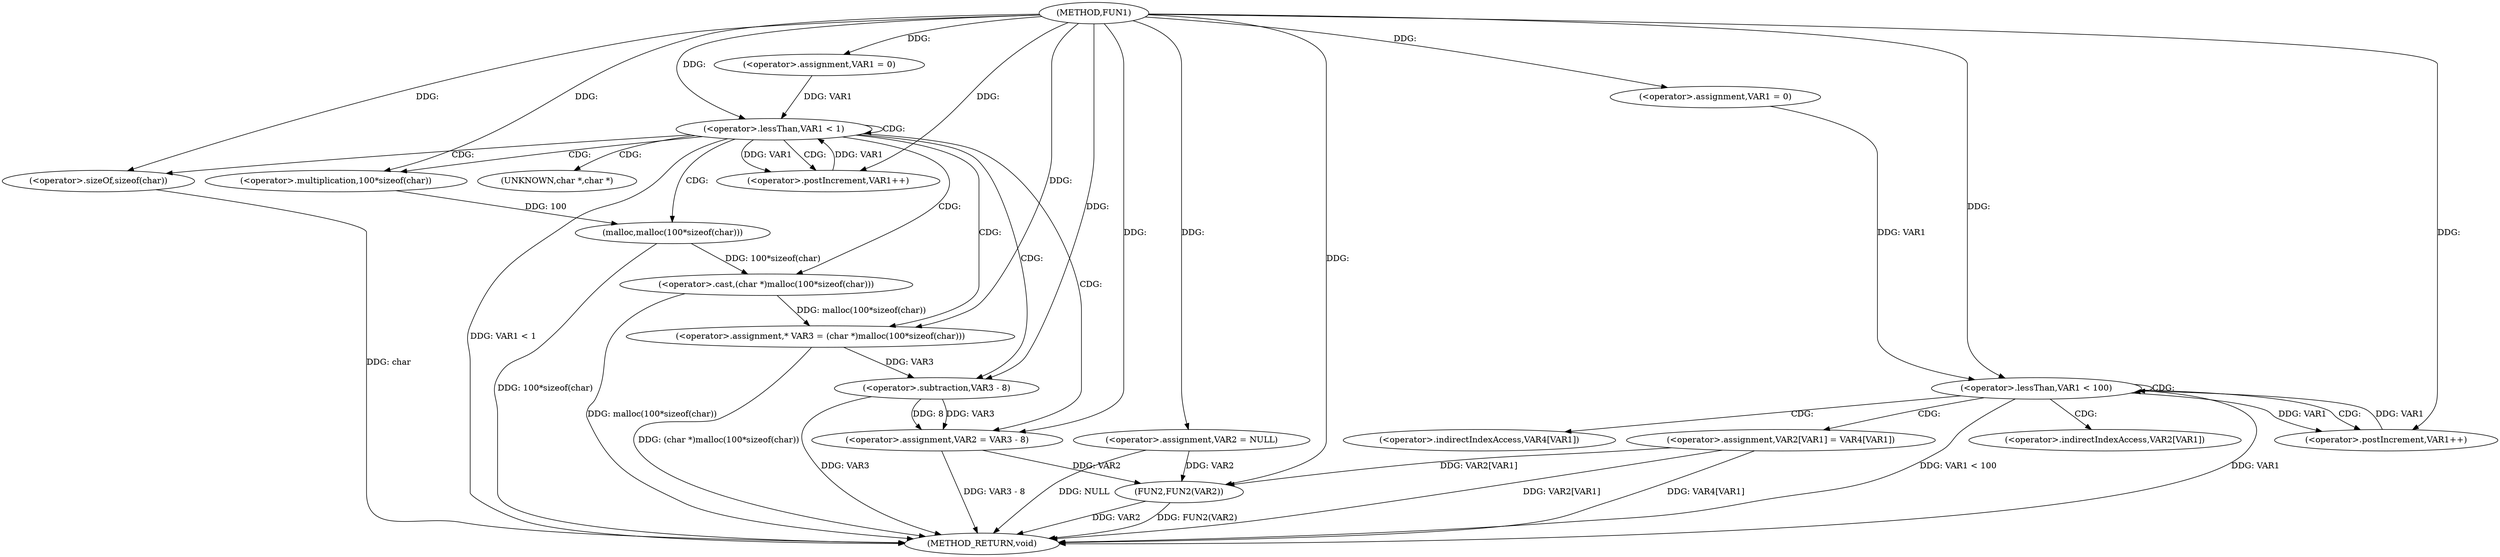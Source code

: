 digraph FUN1 {  
"1000100" [label = "(METHOD,FUN1)" ]
"1000155" [label = "(METHOD_RETURN,void)" ]
"1000104" [label = "(<operator>.assignment,VAR2 = NULL)" ]
"1000108" [label = "(<operator>.assignment,VAR1 = 0)" ]
"1000111" [label = "(<operator>.lessThan,VAR1 < 1)" ]
"1000114" [label = "(<operator>.postIncrement,VAR1++)" ]
"1000119" [label = "(<operator>.assignment,* VAR3 = (char *)malloc(100*sizeof(char)))" ]
"1000121" [label = "(<operator>.cast,(char *)malloc(100*sizeof(char)))" ]
"1000123" [label = "(malloc,malloc(100*sizeof(char)))" ]
"1000124" [label = "(<operator>.multiplication,100*sizeof(char))" ]
"1000126" [label = "(<operator>.sizeOf,sizeof(char))" ]
"1000128" [label = "(<operator>.assignment,VAR2 = VAR3 - 8)" ]
"1000130" [label = "(<operator>.subtraction,VAR3 - 8)" ]
"1000137" [label = "(<operator>.assignment,VAR1 = 0)" ]
"1000140" [label = "(<operator>.lessThan,VAR1 < 100)" ]
"1000143" [label = "(<operator>.postIncrement,VAR1++)" ]
"1000146" [label = "(<operator>.assignment,VAR2[VAR1] = VAR4[VAR1])" ]
"1000153" [label = "(FUN2,FUN2(VAR2))" ]
"1000122" [label = "(UNKNOWN,char *,char *)" ]
"1000147" [label = "(<operator>.indirectIndexAccess,VAR2[VAR1])" ]
"1000150" [label = "(<operator>.indirectIndexAccess,VAR4[VAR1])" ]
  "1000140" -> "1000155"  [ label = "DDG: VAR1 < 100"] 
  "1000119" -> "1000155"  [ label = "DDG: (char *)malloc(100*sizeof(char))"] 
  "1000153" -> "1000155"  [ label = "DDG: VAR2"] 
  "1000146" -> "1000155"  [ label = "DDG: VAR4[VAR1]"] 
  "1000128" -> "1000155"  [ label = "DDG: VAR3 - 8"] 
  "1000121" -> "1000155"  [ label = "DDG: malloc(100*sizeof(char))"] 
  "1000140" -> "1000155"  [ label = "DDG: VAR1"] 
  "1000126" -> "1000155"  [ label = "DDG: char"] 
  "1000153" -> "1000155"  [ label = "DDG: FUN2(VAR2)"] 
  "1000146" -> "1000155"  [ label = "DDG: VAR2[VAR1]"] 
  "1000111" -> "1000155"  [ label = "DDG: VAR1 < 1"] 
  "1000104" -> "1000155"  [ label = "DDG: NULL"] 
  "1000130" -> "1000155"  [ label = "DDG: VAR3"] 
  "1000123" -> "1000155"  [ label = "DDG: 100*sizeof(char)"] 
  "1000100" -> "1000104"  [ label = "DDG: "] 
  "1000100" -> "1000108"  [ label = "DDG: "] 
  "1000114" -> "1000111"  [ label = "DDG: VAR1"] 
  "1000108" -> "1000111"  [ label = "DDG: VAR1"] 
  "1000100" -> "1000111"  [ label = "DDG: "] 
  "1000111" -> "1000114"  [ label = "DDG: VAR1"] 
  "1000100" -> "1000114"  [ label = "DDG: "] 
  "1000121" -> "1000119"  [ label = "DDG: malloc(100*sizeof(char))"] 
  "1000100" -> "1000119"  [ label = "DDG: "] 
  "1000123" -> "1000121"  [ label = "DDG: 100*sizeof(char)"] 
  "1000124" -> "1000123"  [ label = "DDG: 100"] 
  "1000100" -> "1000124"  [ label = "DDG: "] 
  "1000100" -> "1000126"  [ label = "DDG: "] 
  "1000130" -> "1000128"  [ label = "DDG: VAR3"] 
  "1000130" -> "1000128"  [ label = "DDG: 8"] 
  "1000100" -> "1000128"  [ label = "DDG: "] 
  "1000119" -> "1000130"  [ label = "DDG: VAR3"] 
  "1000100" -> "1000130"  [ label = "DDG: "] 
  "1000100" -> "1000137"  [ label = "DDG: "] 
  "1000143" -> "1000140"  [ label = "DDG: VAR1"] 
  "1000137" -> "1000140"  [ label = "DDG: VAR1"] 
  "1000100" -> "1000140"  [ label = "DDG: "] 
  "1000140" -> "1000143"  [ label = "DDG: VAR1"] 
  "1000100" -> "1000143"  [ label = "DDG: "] 
  "1000104" -> "1000153"  [ label = "DDG: VAR2"] 
  "1000128" -> "1000153"  [ label = "DDG: VAR2"] 
  "1000146" -> "1000153"  [ label = "DDG: VAR2[VAR1]"] 
  "1000100" -> "1000153"  [ label = "DDG: "] 
  "1000111" -> "1000121"  [ label = "CDG: "] 
  "1000111" -> "1000111"  [ label = "CDG: "] 
  "1000111" -> "1000126"  [ label = "CDG: "] 
  "1000111" -> "1000128"  [ label = "CDG: "] 
  "1000111" -> "1000123"  [ label = "CDG: "] 
  "1000111" -> "1000124"  [ label = "CDG: "] 
  "1000111" -> "1000119"  [ label = "CDG: "] 
  "1000111" -> "1000130"  [ label = "CDG: "] 
  "1000111" -> "1000114"  [ label = "CDG: "] 
  "1000111" -> "1000122"  [ label = "CDG: "] 
  "1000140" -> "1000143"  [ label = "CDG: "] 
  "1000140" -> "1000147"  [ label = "CDG: "] 
  "1000140" -> "1000150"  [ label = "CDG: "] 
  "1000140" -> "1000146"  [ label = "CDG: "] 
  "1000140" -> "1000140"  [ label = "CDG: "] 
}
